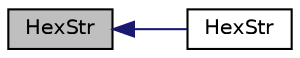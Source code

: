 digraph "HexStr"
{
  edge [fontname="Helvetica",fontsize="10",labelfontname="Helvetica",labelfontsize="10"];
  node [fontname="Helvetica",fontsize="10",shape=record];
  rankdir="LR";
  Node269 [label="HexStr",height=0.2,width=0.4,color="black", fillcolor="grey75", style="filled", fontcolor="black"];
  Node269 -> Node270 [dir="back",color="midnightblue",fontsize="10",style="solid",fontname="Helvetica"];
  Node270 [label="HexStr",height=0.2,width=0.4,color="black", fillcolor="white", style="filled",URL="$d8/db2/utilstrencodings_8h.html#a7efe75f50ba1dbd0183952dd42146a92"];
}

